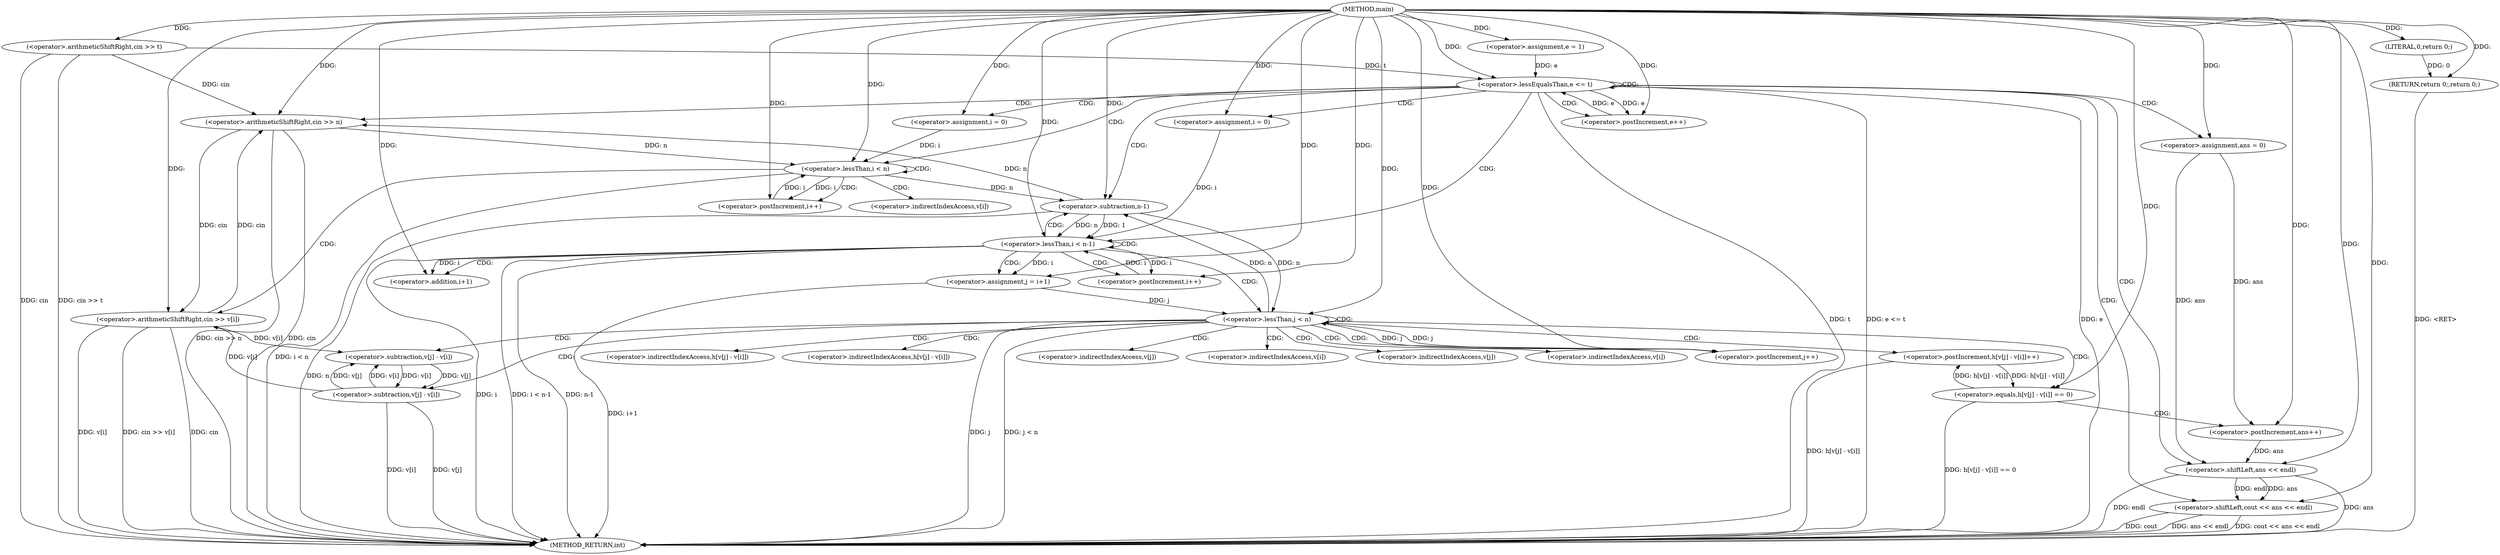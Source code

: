 digraph "main" {  
"1000102" [label = "(METHOD,main)" ]
"1000203" [label = "(METHOD_RETURN,int)" ]
"1000105" [label = "(<operator>.arithmeticShiftRight,cin >> t)" ]
"1000201" [label = "(RETURN,return 0;,return 0;)" ]
"1000110" [label = "(<operator>.assignment,e = 1)" ]
"1000113" [label = "(<operator>.lessEqualsThan,e <= t)" ]
"1000116" [label = "(<operator>.postIncrement,e++)" ]
"1000202" [label = "(LITERAL,0,return 0;)" ]
"1000120" [label = "(<operator>.arithmeticShiftRight,cin >> n)" ]
"1000142" [label = "(<operator>.assignment,ans = 0)" ]
"1000196" [label = "(<operator>.shiftLeft,cout << ans << endl)" ]
"1000126" [label = "(<operator>.assignment,i = 0)" ]
"1000129" [label = "(<operator>.lessThan,i < n)" ]
"1000132" [label = "(<operator>.postIncrement,i++)" ]
"1000147" [label = "(<operator>.assignment,i = 0)" ]
"1000150" [label = "(<operator>.lessThan,i < n-1)" ]
"1000155" [label = "(<operator>.postIncrement,i++)" ]
"1000135" [label = "(<operator>.arithmeticShiftRight,cin >> v[i])" ]
"1000198" [label = "(<operator>.shiftLeft,ans << endl)" ]
"1000152" [label = "(<operator>.subtraction,n-1)" ]
"1000160" [label = "(<operator>.assignment,j = i+1)" ]
"1000165" [label = "(<operator>.lessThan,j < n)" ]
"1000168" [label = "(<operator>.postIncrement,j++)" ]
"1000186" [label = "(<operator>.postIncrement,h[v[j] - v[i]]++)" ]
"1000162" [label = "(<operator>.addition,i+1)" ]
"1000172" [label = "(<operator>.equals,h[v[j] - v[i]] == 0)" ]
"1000184" [label = "(<operator>.postIncrement,ans++)" ]
"1000189" [label = "(<operator>.subtraction,v[j] - v[i])" ]
"1000175" [label = "(<operator>.subtraction,v[j] - v[i])" ]
"1000137" [label = "(<operator>.indirectIndexAccess,v[i])" ]
"1000187" [label = "(<operator>.indirectIndexAccess,h[v[j] - v[i]])" ]
"1000173" [label = "(<operator>.indirectIndexAccess,h[v[j] - v[i]])" ]
"1000190" [label = "(<operator>.indirectIndexAccess,v[j])" ]
"1000193" [label = "(<operator>.indirectIndexAccess,v[i])" ]
"1000176" [label = "(<operator>.indirectIndexAccess,v[j])" ]
"1000179" [label = "(<operator>.indirectIndexAccess,v[i])" ]
  "1000201" -> "1000203"  [ label = "DDG: <RET>"] 
  "1000105" -> "1000203"  [ label = "DDG: cin"] 
  "1000105" -> "1000203"  [ label = "DDG: cin >> t"] 
  "1000113" -> "1000203"  [ label = "DDG: e"] 
  "1000113" -> "1000203"  [ label = "DDG: t"] 
  "1000113" -> "1000203"  [ label = "DDG: e <= t"] 
  "1000120" -> "1000203"  [ label = "DDG: cin"] 
  "1000120" -> "1000203"  [ label = "DDG: cin >> n"] 
  "1000129" -> "1000203"  [ label = "DDG: i < n"] 
  "1000150" -> "1000203"  [ label = "DDG: i"] 
  "1000152" -> "1000203"  [ label = "DDG: n"] 
  "1000150" -> "1000203"  [ label = "DDG: n-1"] 
  "1000150" -> "1000203"  [ label = "DDG: i < n-1"] 
  "1000198" -> "1000203"  [ label = "DDG: ans"] 
  "1000196" -> "1000203"  [ label = "DDG: ans << endl"] 
  "1000196" -> "1000203"  [ label = "DDG: cout << ans << endl"] 
  "1000160" -> "1000203"  [ label = "DDG: i+1"] 
  "1000165" -> "1000203"  [ label = "DDG: j"] 
  "1000165" -> "1000203"  [ label = "DDG: j < n"] 
  "1000172" -> "1000203"  [ label = "DDG: h[v[j] - v[i]] == 0"] 
  "1000189" -> "1000203"  [ label = "DDG: v[j]"] 
  "1000189" -> "1000203"  [ label = "DDG: v[i]"] 
  "1000186" -> "1000203"  [ label = "DDG: h[v[j] - v[i]]"] 
  "1000135" -> "1000203"  [ label = "DDG: cin"] 
  "1000135" -> "1000203"  [ label = "DDG: v[i]"] 
  "1000135" -> "1000203"  [ label = "DDG: cin >> v[i]"] 
  "1000196" -> "1000203"  [ label = "DDG: cout"] 
  "1000198" -> "1000203"  [ label = "DDG: endl"] 
  "1000202" -> "1000201"  [ label = "DDG: 0"] 
  "1000102" -> "1000201"  [ label = "DDG: "] 
  "1000102" -> "1000105"  [ label = "DDG: "] 
  "1000102" -> "1000110"  [ label = "DDG: "] 
  "1000102" -> "1000202"  [ label = "DDG: "] 
  "1000110" -> "1000113"  [ label = "DDG: e"] 
  "1000116" -> "1000113"  [ label = "DDG: e"] 
  "1000102" -> "1000113"  [ label = "DDG: "] 
  "1000105" -> "1000113"  [ label = "DDG: t"] 
  "1000113" -> "1000116"  [ label = "DDG: e"] 
  "1000102" -> "1000116"  [ label = "DDG: "] 
  "1000102" -> "1000142"  [ label = "DDG: "] 
  "1000105" -> "1000120"  [ label = "DDG: cin"] 
  "1000135" -> "1000120"  [ label = "DDG: cin"] 
  "1000102" -> "1000120"  [ label = "DDG: "] 
  "1000152" -> "1000120"  [ label = "DDG: n"] 
  "1000102" -> "1000126"  [ label = "DDG: "] 
  "1000102" -> "1000147"  [ label = "DDG: "] 
  "1000102" -> "1000196"  [ label = "DDG: "] 
  "1000198" -> "1000196"  [ label = "DDG: endl"] 
  "1000198" -> "1000196"  [ label = "DDG: ans"] 
  "1000126" -> "1000129"  [ label = "DDG: i"] 
  "1000132" -> "1000129"  [ label = "DDG: i"] 
  "1000102" -> "1000129"  [ label = "DDG: "] 
  "1000120" -> "1000129"  [ label = "DDG: n"] 
  "1000129" -> "1000132"  [ label = "DDG: i"] 
  "1000102" -> "1000132"  [ label = "DDG: "] 
  "1000147" -> "1000150"  [ label = "DDG: i"] 
  "1000155" -> "1000150"  [ label = "DDG: i"] 
  "1000102" -> "1000150"  [ label = "DDG: "] 
  "1000152" -> "1000150"  [ label = "DDG: 1"] 
  "1000152" -> "1000150"  [ label = "DDG: n"] 
  "1000102" -> "1000155"  [ label = "DDG: "] 
  "1000150" -> "1000155"  [ label = "DDG: i"] 
  "1000142" -> "1000198"  [ label = "DDG: ans"] 
  "1000184" -> "1000198"  [ label = "DDG: ans"] 
  "1000102" -> "1000198"  [ label = "DDG: "] 
  "1000120" -> "1000135"  [ label = "DDG: cin"] 
  "1000102" -> "1000135"  [ label = "DDG: "] 
  "1000189" -> "1000135"  [ label = "DDG: v[i]"] 
  "1000129" -> "1000152"  [ label = "DDG: n"] 
  "1000165" -> "1000152"  [ label = "DDG: n"] 
  "1000102" -> "1000152"  [ label = "DDG: "] 
  "1000150" -> "1000160"  [ label = "DDG: i"] 
  "1000102" -> "1000160"  [ label = "DDG: "] 
  "1000160" -> "1000165"  [ label = "DDG: j"] 
  "1000168" -> "1000165"  [ label = "DDG: j"] 
  "1000102" -> "1000165"  [ label = "DDG: "] 
  "1000152" -> "1000165"  [ label = "DDG: n"] 
  "1000165" -> "1000168"  [ label = "DDG: j"] 
  "1000102" -> "1000168"  [ label = "DDG: "] 
  "1000150" -> "1000162"  [ label = "DDG: i"] 
  "1000102" -> "1000162"  [ label = "DDG: "] 
  "1000172" -> "1000186"  [ label = "DDG: h[v[j] - v[i]]"] 
  "1000186" -> "1000172"  [ label = "DDG: h[v[j] - v[i]]"] 
  "1000102" -> "1000172"  [ label = "DDG: "] 
  "1000142" -> "1000184"  [ label = "DDG: ans"] 
  "1000102" -> "1000184"  [ label = "DDG: "] 
  "1000175" -> "1000189"  [ label = "DDG: v[j]"] 
  "1000175" -> "1000189"  [ label = "DDG: v[i]"] 
  "1000189" -> "1000175"  [ label = "DDG: v[j]"] 
  "1000189" -> "1000175"  [ label = "DDG: v[i]"] 
  "1000135" -> "1000175"  [ label = "DDG: v[i]"] 
  "1000113" -> "1000142"  [ label = "CDG: "] 
  "1000113" -> "1000152"  [ label = "CDG: "] 
  "1000113" -> "1000150"  [ label = "CDG: "] 
  "1000113" -> "1000196"  [ label = "CDG: "] 
  "1000113" -> "1000116"  [ label = "CDG: "] 
  "1000113" -> "1000120"  [ label = "CDG: "] 
  "1000113" -> "1000113"  [ label = "CDG: "] 
  "1000113" -> "1000126"  [ label = "CDG: "] 
  "1000113" -> "1000129"  [ label = "CDG: "] 
  "1000113" -> "1000147"  [ label = "CDG: "] 
  "1000113" -> "1000198"  [ label = "CDG: "] 
  "1000129" -> "1000135"  [ label = "CDG: "] 
  "1000129" -> "1000132"  [ label = "CDG: "] 
  "1000129" -> "1000137"  [ label = "CDG: "] 
  "1000129" -> "1000129"  [ label = "CDG: "] 
  "1000150" -> "1000152"  [ label = "CDG: "] 
  "1000150" -> "1000150"  [ label = "CDG: "] 
  "1000150" -> "1000165"  [ label = "CDG: "] 
  "1000150" -> "1000155"  [ label = "CDG: "] 
  "1000150" -> "1000160"  [ label = "CDG: "] 
  "1000150" -> "1000162"  [ label = "CDG: "] 
  "1000165" -> "1000186"  [ label = "CDG: "] 
  "1000165" -> "1000165"  [ label = "CDG: "] 
  "1000165" -> "1000172"  [ label = "CDG: "] 
  "1000165" -> "1000189"  [ label = "CDG: "] 
  "1000165" -> "1000168"  [ label = "CDG: "] 
  "1000165" -> "1000190"  [ label = "CDG: "] 
  "1000165" -> "1000173"  [ label = "CDG: "] 
  "1000165" -> "1000175"  [ label = "CDG: "] 
  "1000165" -> "1000179"  [ label = "CDG: "] 
  "1000165" -> "1000193"  [ label = "CDG: "] 
  "1000165" -> "1000176"  [ label = "CDG: "] 
  "1000165" -> "1000187"  [ label = "CDG: "] 
  "1000172" -> "1000184"  [ label = "CDG: "] 
}
